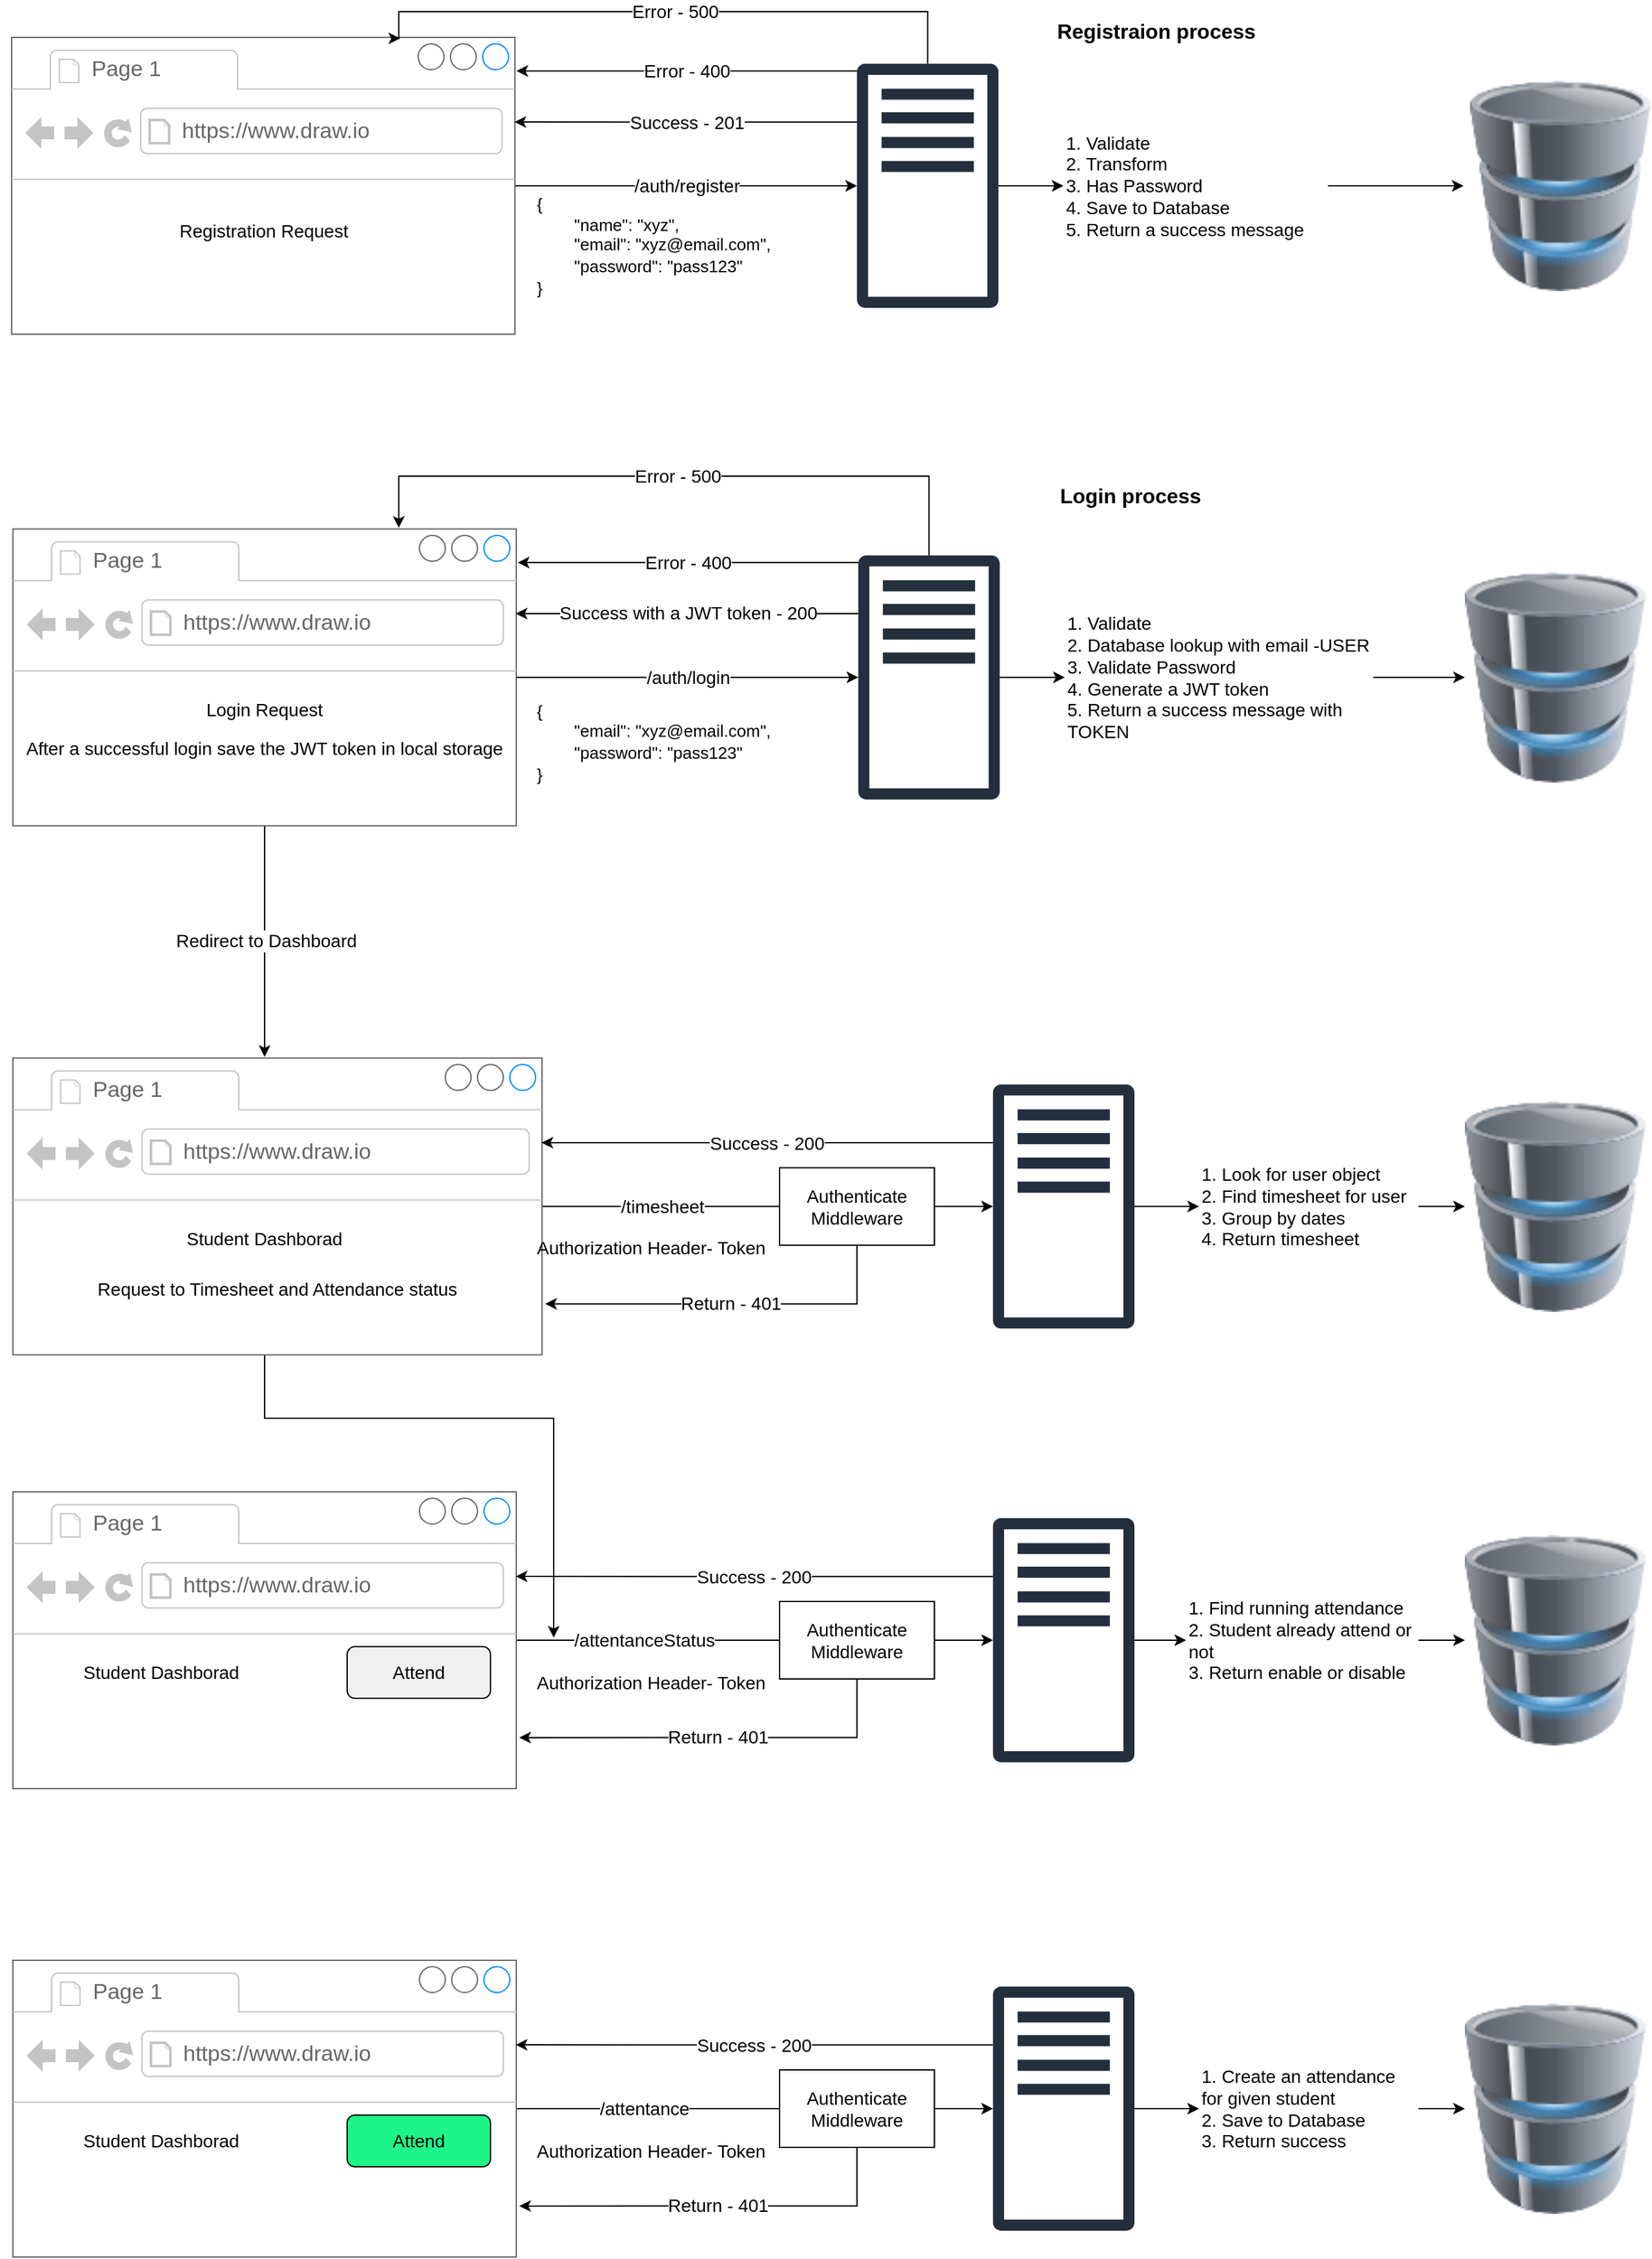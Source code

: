 <mxfile version="20.1.1" type="device"><diagram id="przGXrDNAtEKy95mtA95" name="Page-1"><mxGraphModel dx="1730" dy="912" grid="1" gridSize="10" guides="1" tooltips="1" connect="1" arrows="1" fold="1" page="1" pageScale="1" pageWidth="850" pageHeight="1100" math="0" shadow="0"><root><mxCell id="0"/><mxCell id="1" parent="0"/><mxCell id="Eglfask6YqEE4NKdX7R3-44" value="Login Request" style="text;html=1;strokeColor=none;fillColor=none;align=center;verticalAlign=middle;whiteSpace=wrap;rounded=0;fontSize=14;" parent="1" vertex="1"><mxGeometry x="101" y="515.92" width="160" height="20" as="geometry"/></mxCell><mxCell id="Eglfask6YqEE4NKdX7R3-55" value="&lt;font style=&quot;font-size: 12px;&quot;&gt;After a successful login save the JWT token&lt;/font&gt;" style="text;html=1;strokeColor=none;fillColor=none;align=center;verticalAlign=middle;whiteSpace=wrap;rounded=0;fontSize=13;" parent="1" vertex="1"><mxGeometry x="51" y="603.42" width="260" height="30" as="geometry"/></mxCell><mxCell id="Eglfask6YqEE4NKdX7R3-64" value="/auth/login" style="edgeStyle=orthogonalEdgeStyle;rounded=0;orthogonalLoop=1;jettySize=auto;html=1;entryX=0;entryY=0.5;entryDx=0;entryDy=0;entryPerimeter=0;fontSize=14;" parent="1" source="Eglfask6YqEE4NKdX7R3-57" target="Eglfask6YqEE4NKdX7R3-63" edge="1"><mxGeometry relative="1" as="geometry"/></mxCell><mxCell id="pHu-Tfa0VruVE9Nd8VtC-26" value="Redirect to Dashboard" style="edgeStyle=orthogonalEdgeStyle;rounded=0;orthogonalLoop=1;jettySize=auto;html=1;fontSize=14;" parent="1" source="Eglfask6YqEE4NKdX7R3-57" edge="1"><mxGeometry relative="1" as="geometry"><mxPoint x="236" y="850" as="targetPoint"/></mxGeometry></mxCell><mxCell id="Eglfask6YqEE4NKdX7R3-57" value="" style="strokeWidth=1;shadow=0;dashed=0;align=center;html=1;shape=mxgraph.mockup.containers.browserWindow;rSize=0;strokeColor=#666666;strokeColor2=#008cff;strokeColor3=#c4c4c4;mainText=,;recursiveResize=0;fontSize=12;" parent="1" vertex="1"><mxGeometry x="41" y="440.92" width="390" height="230" as="geometry"/></mxCell><mxCell id="Eglfask6YqEE4NKdX7R3-58" value="Page 1" style="strokeWidth=1;shadow=0;dashed=0;align=center;html=1;shape=mxgraph.mockup.containers.anchor;fontSize=17;fontColor=#666666;align=left;" parent="Eglfask6YqEE4NKdX7R3-57" vertex="1"><mxGeometry x="60" y="12" width="110" height="26" as="geometry"/></mxCell><mxCell id="Eglfask6YqEE4NKdX7R3-59" value="https://www.draw.io" style="strokeWidth=1;shadow=0;dashed=0;align=center;html=1;shape=mxgraph.mockup.containers.anchor;rSize=0;fontSize=17;fontColor=#666666;align=left;" parent="Eglfask6YqEE4NKdX7R3-57" vertex="1"><mxGeometry x="130" y="60" width="250" height="26" as="geometry"/></mxCell><mxCell id="Eglfask6YqEE4NKdX7R3-60" value="&lt;font style=&quot;font-size: 14px;&quot;&gt;Login Request&lt;/font&gt;" style="text;html=1;strokeColor=none;fillColor=none;align=center;verticalAlign=middle;whiteSpace=wrap;rounded=0;fontSize=12;" parent="Eglfask6YqEE4NKdX7R3-57" vertex="1"><mxGeometry x="130" y="130.91" width="130" height="18.18" as="geometry"/></mxCell><mxCell id="Eglfask6YqEE4NKdX7R3-61" value="&lt;font style=&quot;font-size: 14px;&quot;&gt;After a successful login save the JWT token in local storage&lt;/font&gt;" style="text;html=1;strokeColor=none;fillColor=none;align=center;verticalAlign=middle;whiteSpace=wrap;rounded=0;fontSize=12;" parent="Eglfask6YqEE4NKdX7R3-57" vertex="1"><mxGeometry x="-10" y="160" width="410" height="20" as="geometry"/></mxCell><mxCell id="Eglfask6YqEE4NKdX7R3-67" value="Success with a JWT token - 200" style="edgeStyle=orthogonalEdgeStyle;rounded=0;orthogonalLoop=1;jettySize=auto;html=1;entryX=0.999;entryY=0.285;entryDx=0;entryDy=0;entryPerimeter=0;fontSize=14;" parent="1" source="Eglfask6YqEE4NKdX7R3-63" target="Eglfask6YqEE4NKdX7R3-57" edge="1"><mxGeometry relative="1" as="geometry"><Array as="points"><mxPoint x="564" y="505.92"/></Array></mxGeometry></mxCell><mxCell id="Eglfask6YqEE4NKdX7R3-70" value="Error - 400" style="edgeStyle=orthogonalEdgeStyle;rounded=0;orthogonalLoop=1;jettySize=auto;html=1;entryX=1.003;entryY=0.113;entryDx=0;entryDy=0;entryPerimeter=0;fontSize=14;" parent="1" source="Eglfask6YqEE4NKdX7R3-63" target="Eglfask6YqEE4NKdX7R3-57" edge="1"><mxGeometry relative="1" as="geometry"><Array as="points"><mxPoint x="636" y="466.92"/><mxPoint x="636" y="466.92"/></Array></mxGeometry></mxCell><mxCell id="Eglfask6YqEE4NKdX7R3-71" value="Error - 500" style="edgeStyle=orthogonalEdgeStyle;rounded=0;orthogonalLoop=1;jettySize=auto;html=1;fontSize=14;" parent="1" source="Eglfask6YqEE4NKdX7R3-63" edge="1"><mxGeometry relative="1" as="geometry"><Array as="points"><mxPoint x="751" y="400"/><mxPoint x="340" y="400"/></Array><mxPoint x="340" y="440" as="targetPoint"/></mxGeometry></mxCell><mxCell id="Eglfask6YqEE4NKdX7R3-75" style="edgeStyle=orthogonalEdgeStyle;rounded=0;orthogonalLoop=1;jettySize=auto;html=1;entryX=0;entryY=0.5;entryDx=0;entryDy=0;fontSize=14;" parent="1" source="Eglfask6YqEE4NKdX7R3-63" target="Eglfask6YqEE4NKdX7R3-74" edge="1"><mxGeometry relative="1" as="geometry"/></mxCell><mxCell id="Eglfask6YqEE4NKdX7R3-63" value="" style="sketch=0;outlineConnect=0;fontColor=#232F3E;gradientColor=none;fillColor=#232F3D;strokeColor=none;dashed=0;verticalLabelPosition=bottom;verticalAlign=top;align=center;html=1;fontSize=12;fontStyle=0;aspect=fixed;pointerEvents=1;shape=mxgraph.aws4.traditional_server;" parent="1" vertex="1"><mxGeometry x="696" y="460.92" width="109.62" height="190" as="geometry"/></mxCell><mxCell id="Eglfask6YqEE4NKdX7R3-65" value="" style="image;html=1;image=img/lib/clip_art/computers/Database_128x128.png;fontSize=14;" parent="1" vertex="1"><mxGeometry x="1166" y="443.42" width="140" height="225" as="geometry"/></mxCell><mxCell id="Eglfask6YqEE4NKdX7R3-73" value="&lt;font style=&quot;font-size: 13px;&quot;&gt;{&lt;br&gt;&lt;/font&gt;&lt;div style=&quot;font-size: 13px;&quot;&gt;&lt;span style=&quot;background-color: initial;&quot;&gt;&lt;font style=&quot;font-size: 13px;&quot;&gt;&lt;span style=&quot;white-space: pre;&quot;&gt;&#9;&lt;/span&gt;&quot;email&quot;: &quot;xyz@email.com&quot;,&lt;/font&gt;&lt;/span&gt;&lt;/div&gt;&lt;font style=&quot;font-size: 13px;&quot;&gt;&lt;span style=&quot;white-space: pre;&quot;&gt;&#9;&lt;/span&gt;&quot;password&quot;: &quot;pass123&quot;&lt;br&gt;}&lt;/font&gt;" style="text;html=1;strokeColor=none;fillColor=none;align=left;verticalAlign=middle;whiteSpace=wrap;rounded=0;fontSize=14;" parent="1" vertex="1"><mxGeometry x="445" y="570" width="215" height="72" as="geometry"/></mxCell><mxCell id="Eglfask6YqEE4NKdX7R3-76" style="edgeStyle=orthogonalEdgeStyle;rounded=0;orthogonalLoop=1;jettySize=auto;html=1;entryX=0;entryY=0.5;entryDx=0;entryDy=0;fontSize=14;" parent="1" source="Eglfask6YqEE4NKdX7R3-74" target="Eglfask6YqEE4NKdX7R3-65" edge="1"><mxGeometry relative="1" as="geometry"/></mxCell><mxCell id="Eglfask6YqEE4NKdX7R3-74" value="&lt;font style=&quot;font-size: 14px;&quot;&gt;1. Validate&lt;br&gt;2. Database lookup with email -USER&lt;br&gt;3. Validate Password&lt;br&gt;4. Generate a JWT token&lt;br&gt;5. Return a success message with TOKEN&lt;br&gt;&lt;/font&gt;" style="text;html=1;strokeColor=none;fillColor=none;align=left;verticalAlign=middle;whiteSpace=wrap;rounded=0;fontSize=13;" parent="1" vertex="1"><mxGeometry x="856" y="490.92" width="239" height="130" as="geometry"/></mxCell><mxCell id="Eglfask6YqEE4NKdX7R3-77" value="Login Request" style="text;html=1;strokeColor=none;fillColor=none;align=center;verticalAlign=middle;whiteSpace=wrap;rounded=0;fontSize=14;" parent="1" vertex="1"><mxGeometry x="100.0" y="135" width="160" height="20" as="geometry"/></mxCell><mxCell id="Eglfask6YqEE4NKdX7R3-78" value="&lt;font style=&quot;font-size: 12px;&quot;&gt;After a successful login save the JWT token&lt;/font&gt;" style="text;html=1;strokeColor=none;fillColor=none;align=center;verticalAlign=middle;whiteSpace=wrap;rounded=0;fontSize=13;" parent="1" vertex="1"><mxGeometry x="50" y="222.5" width="260" height="30" as="geometry"/></mxCell><mxCell id="Eglfask6YqEE4NKdX7R3-79" value="/auth/register" style="edgeStyle=orthogonalEdgeStyle;rounded=0;orthogonalLoop=1;jettySize=auto;html=1;entryX=0;entryY=0.5;entryDx=0;entryDy=0;entryPerimeter=0;fontSize=14;" parent="1" source="Eglfask6YqEE4NKdX7R3-80" target="Eglfask6YqEE4NKdX7R3-89" edge="1"><mxGeometry relative="1" as="geometry"/></mxCell><mxCell id="Eglfask6YqEE4NKdX7R3-80" value="" style="strokeWidth=1;shadow=0;dashed=0;align=center;html=1;shape=mxgraph.mockup.containers.browserWindow;rSize=0;strokeColor=#666666;strokeColor2=#008cff;strokeColor3=#c4c4c4;mainText=,;recursiveResize=0;fontSize=12;" parent="1" vertex="1"><mxGeometry x="40" y="60" width="390" height="230" as="geometry"/></mxCell><mxCell id="Eglfask6YqEE4NKdX7R3-81" value="Page 1" style="strokeWidth=1;shadow=0;dashed=0;align=center;html=1;shape=mxgraph.mockup.containers.anchor;fontSize=17;fontColor=#666666;align=left;" parent="Eglfask6YqEE4NKdX7R3-80" vertex="1"><mxGeometry x="60" y="12" width="110" height="26" as="geometry"/></mxCell><mxCell id="Eglfask6YqEE4NKdX7R3-82" value="https://www.draw.io" style="strokeWidth=1;shadow=0;dashed=0;align=center;html=1;shape=mxgraph.mockup.containers.anchor;rSize=0;fontSize=17;fontColor=#666666;align=left;" parent="Eglfask6YqEE4NKdX7R3-80" vertex="1"><mxGeometry x="130" y="60" width="250" height="26" as="geometry"/></mxCell><mxCell id="Eglfask6YqEE4NKdX7R3-83" value="&lt;font style=&quot;font-size: 14px;&quot;&gt;Registration Request&lt;/font&gt;" style="text;html=1;strokeColor=none;fillColor=none;align=center;verticalAlign=middle;whiteSpace=wrap;rounded=0;fontSize=12;" parent="Eglfask6YqEE4NKdX7R3-80" vertex="1"><mxGeometry x="127.75" y="140" width="134.5" height="20" as="geometry"/></mxCell><mxCell id="Eglfask6YqEE4NKdX7R3-85" value="Success - 201" style="edgeStyle=orthogonalEdgeStyle;rounded=0;orthogonalLoop=1;jettySize=auto;html=1;entryX=0.999;entryY=0.285;entryDx=0;entryDy=0;entryPerimeter=0;fontSize=14;" parent="1" source="Eglfask6YqEE4NKdX7R3-89" target="Eglfask6YqEE4NKdX7R3-80" edge="1"><mxGeometry relative="1" as="geometry"><Array as="points"><mxPoint x="563" y="125"/></Array></mxGeometry></mxCell><mxCell id="Eglfask6YqEE4NKdX7R3-86" value="Error - 400" style="edgeStyle=orthogonalEdgeStyle;rounded=0;orthogonalLoop=1;jettySize=auto;html=1;entryX=1.003;entryY=0.113;entryDx=0;entryDy=0;entryPerimeter=0;fontSize=14;" parent="1" source="Eglfask6YqEE4NKdX7R3-89" target="Eglfask6YqEE4NKdX7R3-80" edge="1"><mxGeometry relative="1" as="geometry"><Array as="points"><mxPoint x="635" y="86"/><mxPoint x="635" y="86"/></Array></mxGeometry></mxCell><mxCell id="Eglfask6YqEE4NKdX7R3-88" style="edgeStyle=orthogonalEdgeStyle;rounded=0;orthogonalLoop=1;jettySize=auto;html=1;entryX=0;entryY=0.5;entryDx=0;entryDy=0;fontSize=14;" parent="1" source="Eglfask6YqEE4NKdX7R3-89" target="Eglfask6YqEE4NKdX7R3-93" edge="1"><mxGeometry relative="1" as="geometry"/></mxCell><mxCell id="Eglfask6YqEE4NKdX7R3-94" value="Error - 500" style="edgeStyle=orthogonalEdgeStyle;rounded=0;orthogonalLoop=1;jettySize=auto;html=1;entryX=0.772;entryY=0.003;entryDx=0;entryDy=0;entryPerimeter=0;fontSize=14;" parent="1" source="Eglfask6YqEE4NKdX7R3-89" target="Eglfask6YqEE4NKdX7R3-80" edge="1"><mxGeometry relative="1" as="geometry"><Array as="points"><mxPoint x="750" y="40"/><mxPoint x="340" y="40"/><mxPoint x="340" y="61"/></Array></mxGeometry></mxCell><mxCell id="Eglfask6YqEE4NKdX7R3-89" value="" style="sketch=0;outlineConnect=0;fontColor=#232F3E;gradientColor=none;fillColor=#232F3D;strokeColor=none;dashed=0;verticalLabelPosition=bottom;verticalAlign=top;align=center;html=1;fontSize=12;fontStyle=0;aspect=fixed;pointerEvents=1;shape=mxgraph.aws4.traditional_server;" parent="1" vertex="1"><mxGeometry x="695" y="80" width="109.62" height="190" as="geometry"/></mxCell><mxCell id="Eglfask6YqEE4NKdX7R3-90" value="" style="image;html=1;image=img/lib/clip_art/computers/Database_128x128.png;fontSize=14;" parent="1" vertex="1"><mxGeometry x="1170" y="62.5" width="140" height="225" as="geometry"/></mxCell><mxCell id="Eglfask6YqEE4NKdX7R3-91" value="&lt;font style=&quot;font-size: 13px;&quot;&gt;{&lt;br&gt;&lt;/font&gt;&lt;div style=&quot;font-size: 13px;&quot;&gt;&lt;span style=&quot;background-color: initial;&quot;&gt;&lt;span style=&quot;white-space: pre;&quot;&gt;&#9;&lt;/span&gt;&quot;name&quot;: &quot;xyz&quot;,&lt;br&gt;&lt;/span&gt;&lt;/div&gt;&lt;div style=&quot;font-size: 13px;&quot;&gt;&lt;span style=&quot;background-color: initial;&quot;&gt;&lt;font style=&quot;font-size: 13px;&quot;&gt;&lt;span style=&quot;white-space: pre;&quot;&gt;&#9;&lt;/span&gt;&quot;email&quot;: &quot;xyz@email.com&quot;,&lt;/font&gt;&lt;/span&gt;&lt;/div&gt;&lt;font style=&quot;font-size: 13px;&quot;&gt;&lt;span style=&quot;white-space: pre;&quot;&gt;&#9;&lt;/span&gt;&quot;password&quot;: &quot;pass123&quot;&lt;br&gt;}&lt;/font&gt;" style="text;html=1;strokeColor=none;fillColor=none;align=left;verticalAlign=middle;whiteSpace=wrap;rounded=0;fontSize=14;" parent="1" vertex="1"><mxGeometry x="445" y="185" width="190" height="72" as="geometry"/></mxCell><mxCell id="Eglfask6YqEE4NKdX7R3-92" style="edgeStyle=orthogonalEdgeStyle;rounded=0;orthogonalLoop=1;jettySize=auto;html=1;entryX=0;entryY=0.5;entryDx=0;entryDy=0;fontSize=14;" parent="1" source="Eglfask6YqEE4NKdX7R3-93" edge="1"><mxGeometry relative="1" as="geometry"><mxPoint x="1165" y="175" as="targetPoint"/></mxGeometry></mxCell><mxCell id="Eglfask6YqEE4NKdX7R3-93" value="&lt;font style=&quot;font-size: 14px;&quot;&gt;1. Validate&lt;br&gt;2. Transform&lt;br&gt;3. Has Password&lt;br&gt;4. Save to Database&lt;br&gt;5. Return a success message&lt;br&gt;&lt;/font&gt;" style="text;html=1;strokeColor=none;fillColor=none;align=left;verticalAlign=middle;whiteSpace=wrap;rounded=0;fontSize=13;" parent="1" vertex="1"><mxGeometry x="855" y="110" width="205" height="130" as="geometry"/></mxCell><mxCell id="Eglfask6YqEE4NKdX7R3-95" value="&lt;b&gt;&lt;font style=&quot;font-size: 16px;&quot;&gt;Registraion process&lt;/font&gt;&lt;/b&gt;" style="text;html=1;strokeColor=none;fillColor=none;align=center;verticalAlign=middle;whiteSpace=wrap;rounded=0;fontSize=14;" parent="1" vertex="1"><mxGeometry x="840" y="40" width="174" height="30" as="geometry"/></mxCell><mxCell id="Eglfask6YqEE4NKdX7R3-96" value="&lt;b&gt;&lt;font style=&quot;font-size: 16px;&quot;&gt;Login process&lt;/font&gt;&lt;/b&gt;" style="text;html=1;strokeColor=none;fillColor=none;align=center;verticalAlign=middle;whiteSpace=wrap;rounded=0;fontSize=14;" parent="1" vertex="1"><mxGeometry x="820" y="400" width="174" height="30" as="geometry"/></mxCell><mxCell id="pHu-Tfa0VruVE9Nd8VtC-8" value="Login Request" style="text;html=1;strokeColor=none;fillColor=none;align=center;verticalAlign=middle;whiteSpace=wrap;rounded=0;fontSize=14;" parent="1" vertex="1"><mxGeometry x="101" y="925.92" width="160" height="20" as="geometry"/></mxCell><mxCell id="pHu-Tfa0VruVE9Nd8VtC-9" value="&lt;font style=&quot;font-size: 12px;&quot;&gt;After a successful login save the JWT token&lt;/font&gt;" style="text;html=1;strokeColor=none;fillColor=none;align=center;verticalAlign=middle;whiteSpace=wrap;rounded=0;fontSize=13;" parent="1" vertex="1"><mxGeometry x="51" y="1013.42" width="260" height="30" as="geometry"/></mxCell><mxCell id="pHu-Tfa0VruVE9Nd8VtC-10" value="/timesheet" style="edgeStyle=orthogonalEdgeStyle;rounded=0;orthogonalLoop=1;jettySize=auto;html=1;entryX=0;entryY=0.5;entryDx=0;entryDy=0;entryPerimeter=0;fontSize=14;" parent="1" source="pHu-Tfa0VruVE9Nd8VtC-11" target="pHu-Tfa0VruVE9Nd8VtC-20" edge="1"><mxGeometry x="-0.467" relative="1" as="geometry"><Array as="points"><mxPoint x="550" y="966"/><mxPoint x="550" y="966"/></Array><mxPoint as="offset"/></mxGeometry></mxCell><mxCell id="pHu-Tfa0VruVE9Nd8VtC-107" style="edgeStyle=orthogonalEdgeStyle;rounded=0;orthogonalLoop=1;jettySize=auto;html=1;fontSize=14;" parent="1" source="pHu-Tfa0VruVE9Nd8VtC-11" edge="1"><mxGeometry relative="1" as="geometry"><mxPoint x="460" y="1300" as="targetPoint"/><Array as="points"><mxPoint x="236" y="1130"/><mxPoint x="460" y="1130"/></Array></mxGeometry></mxCell><mxCell id="pHu-Tfa0VruVE9Nd8VtC-11" value="" style="strokeWidth=1;shadow=0;dashed=0;align=center;html=1;shape=mxgraph.mockup.containers.browserWindow;rSize=0;strokeColor=#666666;strokeColor2=#008cff;strokeColor3=#c4c4c4;mainText=,;recursiveResize=0;fontSize=12;" parent="1" vertex="1"><mxGeometry x="41" y="850.92" width="410" height="230" as="geometry"/></mxCell><mxCell id="pHu-Tfa0VruVE9Nd8VtC-12" value="Page 1" style="strokeWidth=1;shadow=0;dashed=0;align=center;html=1;shape=mxgraph.mockup.containers.anchor;fontSize=17;fontColor=#666666;align=left;" parent="pHu-Tfa0VruVE9Nd8VtC-11" vertex="1"><mxGeometry x="60" y="12" width="110" height="26" as="geometry"/></mxCell><mxCell id="pHu-Tfa0VruVE9Nd8VtC-13" value="https://www.draw.io" style="strokeWidth=1;shadow=0;dashed=0;align=center;html=1;shape=mxgraph.mockup.containers.anchor;rSize=0;fontSize=17;fontColor=#666666;align=left;" parent="pHu-Tfa0VruVE9Nd8VtC-11" vertex="1"><mxGeometry x="130" y="60" width="250" height="26" as="geometry"/></mxCell><mxCell id="pHu-Tfa0VruVE9Nd8VtC-14" value="&lt;font style=&quot;font-size: 14px;&quot;&gt;Student Dashborad&lt;/font&gt;" style="text;html=1;strokeColor=none;fillColor=none;align=center;verticalAlign=middle;whiteSpace=wrap;rounded=0;fontSize=12;" parent="pHu-Tfa0VruVE9Nd8VtC-11" vertex="1"><mxGeometry x="115" y="120" width="160" height="40" as="geometry"/></mxCell><mxCell id="pHu-Tfa0VruVE9Nd8VtC-15" value="&lt;font style=&quot;font-size: 14px;&quot;&gt;Request to Timesheet and Attendance status&lt;/font&gt;" style="text;html=1;strokeColor=none;fillColor=none;align=center;verticalAlign=middle;whiteSpace=wrap;rounded=0;fontSize=12;" parent="pHu-Tfa0VruVE9Nd8VtC-11" vertex="1"><mxGeometry x="55" y="169.08" width="300" height="20" as="geometry"/></mxCell><mxCell id="pHu-Tfa0VruVE9Nd8VtC-16" value="Success - 200" style="edgeStyle=orthogonalEdgeStyle;rounded=0;orthogonalLoop=1;jettySize=auto;html=1;entryX=0.999;entryY=0.285;entryDx=0;entryDy=0;entryPerimeter=0;fontSize=14;" parent="1" source="pHu-Tfa0VruVE9Nd8VtC-20" target="pHu-Tfa0VruVE9Nd8VtC-11" edge="1"><mxGeometry relative="1" as="geometry"><Array as="points"><mxPoint x="564" y="915.92"/></Array></mxGeometry></mxCell><mxCell id="pHu-Tfa0VruVE9Nd8VtC-19" style="edgeStyle=orthogonalEdgeStyle;rounded=0;orthogonalLoop=1;jettySize=auto;html=1;entryX=0;entryY=0.5;entryDx=0;entryDy=0;fontSize=14;" parent="1" source="pHu-Tfa0VruVE9Nd8VtC-20" target="pHu-Tfa0VruVE9Nd8VtC-24" edge="1"><mxGeometry relative="1" as="geometry"/></mxCell><mxCell id="pHu-Tfa0VruVE9Nd8VtC-20" value="" style="sketch=0;outlineConnect=0;fontColor=#232F3E;gradientColor=none;fillColor=#232F3D;strokeColor=none;dashed=0;verticalLabelPosition=bottom;verticalAlign=top;align=center;html=1;fontSize=12;fontStyle=0;aspect=fixed;pointerEvents=1;shape=mxgraph.aws4.traditional_server;" parent="1" vertex="1"><mxGeometry x="800.38" y="870.92" width="109.62" height="190" as="geometry"/></mxCell><mxCell id="pHu-Tfa0VruVE9Nd8VtC-21" value="" style="image;html=1;image=img/lib/clip_art/computers/Database_128x128.png;fontSize=14;" parent="1" vertex="1"><mxGeometry x="1166" y="853.42" width="140" height="225" as="geometry"/></mxCell><mxCell id="pHu-Tfa0VruVE9Nd8VtC-22" value="&lt;font style=&quot;font-size: 14px;&quot;&gt;Authorization Header- Token&lt;/font&gt;" style="text;html=1;strokeColor=none;fillColor=none;align=left;verticalAlign=middle;whiteSpace=wrap;rounded=0;fontSize=14;" parent="1" vertex="1"><mxGeometry x="445" y="983.42" width="185" height="30" as="geometry"/></mxCell><mxCell id="pHu-Tfa0VruVE9Nd8VtC-23" style="edgeStyle=orthogonalEdgeStyle;rounded=0;orthogonalLoop=1;jettySize=auto;html=1;entryX=0;entryY=0.5;entryDx=0;entryDy=0;fontSize=14;" parent="1" source="pHu-Tfa0VruVE9Nd8VtC-24" target="pHu-Tfa0VruVE9Nd8VtC-21" edge="1"><mxGeometry relative="1" as="geometry"/></mxCell><mxCell id="pHu-Tfa0VruVE9Nd8VtC-24" value="&lt;font style=&quot;font-size: 14px;&quot;&gt;1. Look for user object&lt;br&gt;2. Find timesheet for user&lt;br&gt;3. Group by dates&lt;br&gt;4. Return timesheet&lt;br&gt;&lt;/font&gt;" style="text;html=1;strokeColor=none;fillColor=none;align=left;verticalAlign=middle;whiteSpace=wrap;rounded=0;fontSize=13;" parent="1" vertex="1"><mxGeometry x="960" y="930.92" width="170" height="70" as="geometry"/></mxCell><mxCell id="pHu-Tfa0VruVE9Nd8VtC-29" value="Return - 401" style="edgeStyle=orthogonalEdgeStyle;rounded=0;orthogonalLoop=1;jettySize=auto;html=1;entryX=1.006;entryY=0.828;entryDx=0;entryDy=0;entryPerimeter=0;fontSize=14;" parent="1" source="pHu-Tfa0VruVE9Nd8VtC-27" target="pHu-Tfa0VruVE9Nd8VtC-11" edge="1"><mxGeometry relative="1" as="geometry"><Array as="points"><mxPoint x="695" y="1041"/></Array></mxGeometry></mxCell><mxCell id="pHu-Tfa0VruVE9Nd8VtC-27" value="Authenticate Middleware" style="rounded=0;whiteSpace=wrap;html=1;fontSize=14;" parent="1" vertex="1"><mxGeometry x="635" y="935.92" width="120" height="60" as="geometry"/></mxCell><mxCell id="pHu-Tfa0VruVE9Nd8VtC-57" value="Login Request" style="text;html=1;strokeColor=none;fillColor=none;align=center;verticalAlign=middle;whiteSpace=wrap;rounded=0;fontSize=14;" parent="1" vertex="1"><mxGeometry x="101" y="1625" width="160" height="20" as="geometry"/></mxCell><mxCell id="pHu-Tfa0VruVE9Nd8VtC-58" value="&lt;font style=&quot;font-size: 12px;&quot;&gt;After a successful login save the JWT token&lt;/font&gt;" style="text;html=1;strokeColor=none;fillColor=none;align=center;verticalAlign=middle;whiteSpace=wrap;rounded=0;fontSize=13;" parent="1" vertex="1"><mxGeometry x="51" y="1712.5" width="260" height="30" as="geometry"/></mxCell><mxCell id="pHu-Tfa0VruVE9Nd8VtC-59" value="/attentance" style="edgeStyle=orthogonalEdgeStyle;rounded=0;orthogonalLoop=1;jettySize=auto;html=1;entryX=0;entryY=0.5;entryDx=0;entryDy=0;entryPerimeter=0;fontSize=14;" parent="1" source="pHu-Tfa0VruVE9Nd8VtC-60" target="pHu-Tfa0VruVE9Nd8VtC-67" edge="1"><mxGeometry x="-0.467" relative="1" as="geometry"><Array as="points"><mxPoint x="550" y="1665.08"/><mxPoint x="550" y="1665.08"/></Array><mxPoint as="offset"/></mxGeometry></mxCell><mxCell id="pHu-Tfa0VruVE9Nd8VtC-60" value="" style="strokeWidth=1;shadow=0;dashed=0;align=center;html=1;shape=mxgraph.mockup.containers.browserWindow;rSize=0;strokeColor=#666666;strokeColor2=#008cff;strokeColor3=#c4c4c4;mainText=,;recursiveResize=0;fontSize=12;" parent="1" vertex="1"><mxGeometry x="41" y="1550" width="390" height="230" as="geometry"/></mxCell><mxCell id="pHu-Tfa0VruVE9Nd8VtC-61" value="Page 1" style="strokeWidth=1;shadow=0;dashed=0;align=center;html=1;shape=mxgraph.mockup.containers.anchor;fontSize=17;fontColor=#666666;align=left;" parent="pHu-Tfa0VruVE9Nd8VtC-60" vertex="1"><mxGeometry x="60" y="12" width="110" height="26" as="geometry"/></mxCell><mxCell id="pHu-Tfa0VruVE9Nd8VtC-62" value="https://www.draw.io" style="strokeWidth=1;shadow=0;dashed=0;align=center;html=1;shape=mxgraph.mockup.containers.anchor;rSize=0;fontSize=17;fontColor=#666666;align=left;" parent="pHu-Tfa0VruVE9Nd8VtC-60" vertex="1"><mxGeometry x="130" y="60" width="250" height="26" as="geometry"/></mxCell><mxCell id="pHu-Tfa0VruVE9Nd8VtC-63" value="&lt;font style=&quot;font-size: 14px;&quot;&gt;Student Dashborad&lt;/font&gt;" style="text;html=1;strokeColor=none;fillColor=none;align=center;verticalAlign=middle;whiteSpace=wrap;rounded=0;fontSize=12;" parent="pHu-Tfa0VruVE9Nd8VtC-60" vertex="1"><mxGeometry x="35" y="120" width="160" height="40" as="geometry"/></mxCell><mxCell id="pHu-Tfa0VruVE9Nd8VtC-88" value="Attend" style="rounded=1;whiteSpace=wrap;html=1;labelBackgroundColor=#;fontSize=14;fillColor=#1DF589;" parent="pHu-Tfa0VruVE9Nd8VtC-60" vertex="1"><mxGeometry x="259" y="120" width="111" height="40" as="geometry"/></mxCell><mxCell id="pHu-Tfa0VruVE9Nd8VtC-65" value="Success - 200" style="edgeStyle=orthogonalEdgeStyle;rounded=0;orthogonalLoop=1;jettySize=auto;html=1;entryX=0.999;entryY=0.285;entryDx=0;entryDy=0;entryPerimeter=0;fontSize=14;" parent="1" source="pHu-Tfa0VruVE9Nd8VtC-67" target="pHu-Tfa0VruVE9Nd8VtC-60" edge="1"><mxGeometry relative="1" as="geometry"><Array as="points"><mxPoint x="564" y="1615"/></Array></mxGeometry></mxCell><mxCell id="pHu-Tfa0VruVE9Nd8VtC-66" style="edgeStyle=orthogonalEdgeStyle;rounded=0;orthogonalLoop=1;jettySize=auto;html=1;entryX=0;entryY=0.5;entryDx=0;entryDy=0;fontSize=14;" parent="1" source="pHu-Tfa0VruVE9Nd8VtC-67" target="pHu-Tfa0VruVE9Nd8VtC-71" edge="1"><mxGeometry relative="1" as="geometry"/></mxCell><mxCell id="pHu-Tfa0VruVE9Nd8VtC-67" value="" style="sketch=0;outlineConnect=0;fontColor=#232F3E;gradientColor=none;fillColor=#232F3D;strokeColor=none;dashed=0;verticalLabelPosition=bottom;verticalAlign=top;align=center;html=1;fontSize=12;fontStyle=0;aspect=fixed;pointerEvents=1;shape=mxgraph.aws4.traditional_server;" parent="1" vertex="1"><mxGeometry x="800.38" y="1570" width="109.62" height="190" as="geometry"/></mxCell><mxCell id="pHu-Tfa0VruVE9Nd8VtC-68" value="" style="image;html=1;image=img/lib/clip_art/computers/Database_128x128.png;fontSize=14;" parent="1" vertex="1"><mxGeometry x="1166" y="1552.5" width="140" height="225" as="geometry"/></mxCell><mxCell id="pHu-Tfa0VruVE9Nd8VtC-69" value="&lt;font style=&quot;font-size: 14px;&quot;&gt;Authorization Header- Token&lt;/font&gt;" style="text;html=1;strokeColor=none;fillColor=none;align=left;verticalAlign=middle;whiteSpace=wrap;rounded=0;fontSize=14;" parent="1" vertex="1"><mxGeometry x="445" y="1682.5" width="185" height="30" as="geometry"/></mxCell><mxCell id="pHu-Tfa0VruVE9Nd8VtC-70" style="edgeStyle=orthogonalEdgeStyle;rounded=0;orthogonalLoop=1;jettySize=auto;html=1;entryX=0;entryY=0.5;entryDx=0;entryDy=0;fontSize=14;" parent="1" source="pHu-Tfa0VruVE9Nd8VtC-71" target="pHu-Tfa0VruVE9Nd8VtC-68" edge="1"><mxGeometry relative="1" as="geometry"/></mxCell><mxCell id="pHu-Tfa0VruVE9Nd8VtC-71" value="&lt;font style=&quot;font-size: 14px;&quot;&gt;1. Create an attendance for given student&lt;br&gt;2. Save to Database&lt;br&gt;3. Return success&lt;br&gt;&lt;/font&gt;" style="text;html=1;strokeColor=none;fillColor=none;align=left;verticalAlign=middle;whiteSpace=wrap;rounded=0;fontSize=13;" parent="1" vertex="1"><mxGeometry x="960" y="1630" width="170" height="70" as="geometry"/></mxCell><mxCell id="pHu-Tfa0VruVE9Nd8VtC-72" value="Return - 401" style="edgeStyle=orthogonalEdgeStyle;rounded=0;orthogonalLoop=1;jettySize=auto;html=1;entryX=1.006;entryY=0.828;entryDx=0;entryDy=0;entryPerimeter=0;fontSize=14;" parent="1" source="pHu-Tfa0VruVE9Nd8VtC-73" target="pHu-Tfa0VruVE9Nd8VtC-60" edge="1"><mxGeometry relative="1" as="geometry"><Array as="points"><mxPoint x="695" y="1740.08"/></Array></mxGeometry></mxCell><mxCell id="pHu-Tfa0VruVE9Nd8VtC-73" value="Authenticate Middleware" style="rounded=0;whiteSpace=wrap;html=1;fontSize=14;" parent="1" vertex="1"><mxGeometry x="635" y="1635" width="120" height="60" as="geometry"/></mxCell><mxCell id="pHu-Tfa0VruVE9Nd8VtC-90" value="Login Request" style="text;html=1;strokeColor=none;fillColor=none;align=center;verticalAlign=middle;whiteSpace=wrap;rounded=0;fontSize=14;" parent="1" vertex="1"><mxGeometry x="101" y="1262" width="160" height="20" as="geometry"/></mxCell><mxCell id="pHu-Tfa0VruVE9Nd8VtC-91" value="&lt;font style=&quot;font-size: 12px;&quot;&gt;After a successful login save the JWT token&lt;/font&gt;" style="text;html=1;strokeColor=none;fillColor=none;align=center;verticalAlign=middle;whiteSpace=wrap;rounded=0;fontSize=13;" parent="1" vertex="1"><mxGeometry x="51" y="1349.5" width="260" height="30" as="geometry"/></mxCell><mxCell id="pHu-Tfa0VruVE9Nd8VtC-92" value="/attentanceStatus" style="edgeStyle=orthogonalEdgeStyle;rounded=0;orthogonalLoop=1;jettySize=auto;html=1;entryX=0;entryY=0.5;entryDx=0;entryDy=0;entryPerimeter=0;fontSize=14;" parent="1" source="pHu-Tfa0VruVE9Nd8VtC-93" target="pHu-Tfa0VruVE9Nd8VtC-100" edge="1"><mxGeometry x="-0.467" relative="1" as="geometry"><Array as="points"><mxPoint x="550" y="1302.08"/><mxPoint x="550" y="1302.08"/></Array><mxPoint as="offset"/></mxGeometry></mxCell><mxCell id="pHu-Tfa0VruVE9Nd8VtC-93" value="" style="strokeWidth=1;shadow=0;dashed=0;align=center;html=1;shape=mxgraph.mockup.containers.browserWindow;rSize=0;strokeColor=#666666;strokeColor2=#008cff;strokeColor3=#c4c4c4;mainText=,;recursiveResize=0;fontSize=12;" parent="1" vertex="1"><mxGeometry x="41" y="1187" width="390" height="230" as="geometry"/></mxCell><mxCell id="pHu-Tfa0VruVE9Nd8VtC-94" value="Page 1" style="strokeWidth=1;shadow=0;dashed=0;align=center;html=1;shape=mxgraph.mockup.containers.anchor;fontSize=17;fontColor=#666666;align=left;" parent="pHu-Tfa0VruVE9Nd8VtC-93" vertex="1"><mxGeometry x="60" y="12" width="110" height="26" as="geometry"/></mxCell><mxCell id="pHu-Tfa0VruVE9Nd8VtC-95" value="https://www.draw.io" style="strokeWidth=1;shadow=0;dashed=0;align=center;html=1;shape=mxgraph.mockup.containers.anchor;rSize=0;fontSize=17;fontColor=#666666;align=left;" parent="pHu-Tfa0VruVE9Nd8VtC-93" vertex="1"><mxGeometry x="130" y="60" width="250" height="26" as="geometry"/></mxCell><mxCell id="pHu-Tfa0VruVE9Nd8VtC-96" value="&lt;font style=&quot;font-size: 14px;&quot;&gt;Student Dashborad&lt;/font&gt;" style="text;html=1;strokeColor=none;fillColor=none;align=center;verticalAlign=middle;whiteSpace=wrap;rounded=0;fontSize=12;" parent="pHu-Tfa0VruVE9Nd8VtC-93" vertex="1"><mxGeometry x="35" y="120" width="160" height="40" as="geometry"/></mxCell><mxCell id="pHu-Tfa0VruVE9Nd8VtC-97" value="Attend" style="rounded=1;whiteSpace=wrap;html=1;labelBackgroundColor=#;fontSize=14;fillColor=#F0F0F0;" parent="pHu-Tfa0VruVE9Nd8VtC-93" vertex="1"><mxGeometry x="259" y="120" width="111" height="40" as="geometry"/></mxCell><mxCell id="pHu-Tfa0VruVE9Nd8VtC-98" value="Success - 200" style="edgeStyle=orthogonalEdgeStyle;rounded=0;orthogonalLoop=1;jettySize=auto;html=1;entryX=0.999;entryY=0.285;entryDx=0;entryDy=0;entryPerimeter=0;fontSize=14;" parent="1" source="pHu-Tfa0VruVE9Nd8VtC-100" target="pHu-Tfa0VruVE9Nd8VtC-93" edge="1"><mxGeometry relative="1" as="geometry"><Array as="points"><mxPoint x="564" y="1252"/></Array></mxGeometry></mxCell><mxCell id="pHu-Tfa0VruVE9Nd8VtC-99" style="edgeStyle=orthogonalEdgeStyle;rounded=0;orthogonalLoop=1;jettySize=auto;html=1;entryX=0;entryY=0.5;entryDx=0;entryDy=0;fontSize=14;" parent="1" source="pHu-Tfa0VruVE9Nd8VtC-100" target="pHu-Tfa0VruVE9Nd8VtC-104" edge="1"><mxGeometry relative="1" as="geometry"/></mxCell><mxCell id="pHu-Tfa0VruVE9Nd8VtC-100" value="" style="sketch=0;outlineConnect=0;fontColor=#232F3E;gradientColor=none;fillColor=#232F3D;strokeColor=none;dashed=0;verticalLabelPosition=bottom;verticalAlign=top;align=center;html=1;fontSize=12;fontStyle=0;aspect=fixed;pointerEvents=1;shape=mxgraph.aws4.traditional_server;" parent="1" vertex="1"><mxGeometry x="800.38" y="1207" width="109.62" height="190" as="geometry"/></mxCell><mxCell id="pHu-Tfa0VruVE9Nd8VtC-101" value="" style="image;html=1;image=img/lib/clip_art/computers/Database_128x128.png;fontSize=14;" parent="1" vertex="1"><mxGeometry x="1166" y="1189.5" width="140" height="225" as="geometry"/></mxCell><mxCell id="pHu-Tfa0VruVE9Nd8VtC-102" value="&lt;font style=&quot;font-size: 14px;&quot;&gt;Authorization Header- Token&lt;/font&gt;" style="text;html=1;strokeColor=none;fillColor=none;align=left;verticalAlign=middle;whiteSpace=wrap;rounded=0;fontSize=14;" parent="1" vertex="1"><mxGeometry x="445" y="1319.5" width="185" height="30" as="geometry"/></mxCell><mxCell id="pHu-Tfa0VruVE9Nd8VtC-103" style="edgeStyle=orthogonalEdgeStyle;rounded=0;orthogonalLoop=1;jettySize=auto;html=1;entryX=0;entryY=0.5;entryDx=0;entryDy=0;fontSize=14;" parent="1" source="pHu-Tfa0VruVE9Nd8VtC-104" target="pHu-Tfa0VruVE9Nd8VtC-101" edge="1"><mxGeometry relative="1" as="geometry"/></mxCell><mxCell id="pHu-Tfa0VruVE9Nd8VtC-104" value="&lt;font style=&quot;font-size: 14px;&quot;&gt;1. Find running attendance&lt;br&gt;2. Student already attend or not&lt;br&gt;3. Return enable or disable&lt;br&gt;&lt;/font&gt;" style="text;html=1;strokeColor=none;fillColor=none;align=left;verticalAlign=middle;whiteSpace=wrap;rounded=0;fontSize=13;" parent="1" vertex="1"><mxGeometry x="950" y="1267" width="180" height="70" as="geometry"/></mxCell><mxCell id="pHu-Tfa0VruVE9Nd8VtC-105" value="Return - 401" style="edgeStyle=orthogonalEdgeStyle;rounded=0;orthogonalLoop=1;jettySize=auto;html=1;entryX=1.006;entryY=0.828;entryDx=0;entryDy=0;entryPerimeter=0;fontSize=14;" parent="1" source="pHu-Tfa0VruVE9Nd8VtC-106" target="pHu-Tfa0VruVE9Nd8VtC-93" edge="1"><mxGeometry relative="1" as="geometry"><Array as="points"><mxPoint x="695" y="1377.08"/></Array></mxGeometry></mxCell><mxCell id="pHu-Tfa0VruVE9Nd8VtC-106" value="Authenticate Middleware" style="rounded=0;whiteSpace=wrap;html=1;fontSize=14;" parent="1" vertex="1"><mxGeometry x="635" y="1272" width="120" height="60" as="geometry"/></mxCell></root></mxGraphModel></diagram></mxfile>